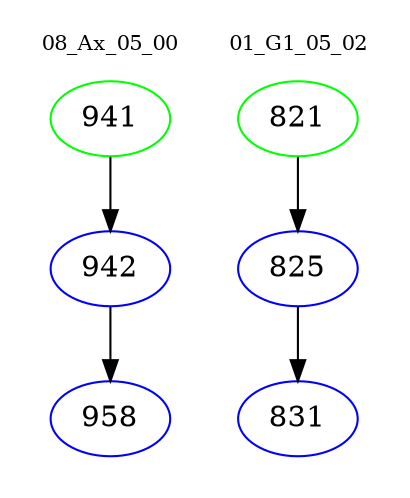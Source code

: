 digraph{
subgraph cluster_0 {
color = white
label = "08_Ax_05_00";
fontsize=10;
T0_941 [label="941", color="green"]
T0_941 -> T0_942 [color="black"]
T0_942 [label="942", color="blue"]
T0_942 -> T0_958 [color="black"]
T0_958 [label="958", color="blue"]
}
subgraph cluster_1 {
color = white
label = "01_G1_05_02";
fontsize=10;
T1_821 [label="821", color="green"]
T1_821 -> T1_825 [color="black"]
T1_825 [label="825", color="blue"]
T1_825 -> T1_831 [color="black"]
T1_831 [label="831", color="blue"]
}
}
